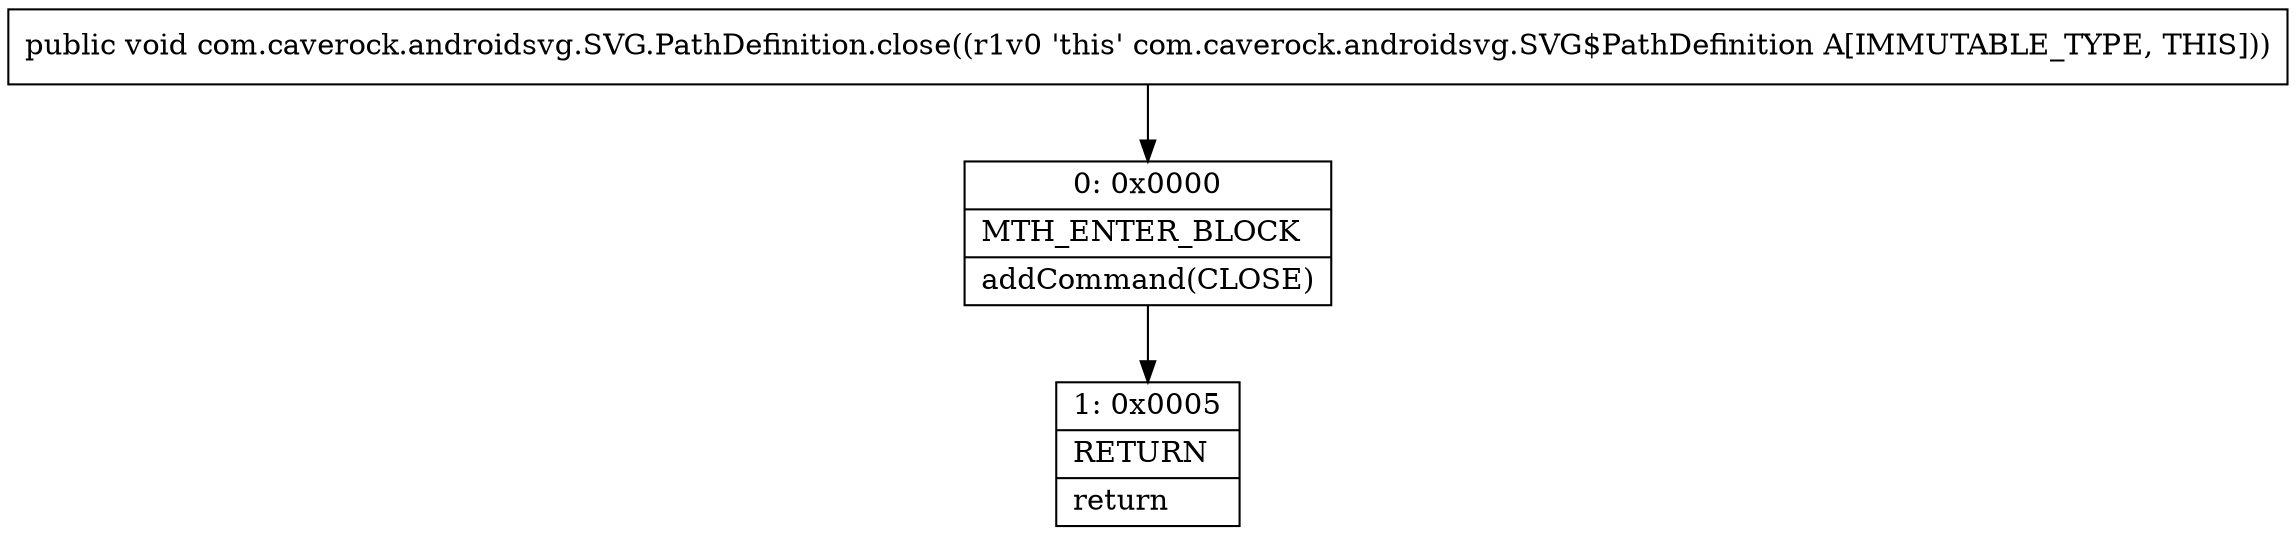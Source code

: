 digraph "CFG forcom.caverock.androidsvg.SVG.PathDefinition.close()V" {
Node_0 [shape=record,label="{0\:\ 0x0000|MTH_ENTER_BLOCK\l|addCommand(CLOSE)\l}"];
Node_1 [shape=record,label="{1\:\ 0x0005|RETURN\l|return\l}"];
MethodNode[shape=record,label="{public void com.caverock.androidsvg.SVG.PathDefinition.close((r1v0 'this' com.caverock.androidsvg.SVG$PathDefinition A[IMMUTABLE_TYPE, THIS])) }"];
MethodNode -> Node_0;
Node_0 -> Node_1;
}

